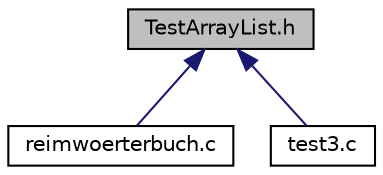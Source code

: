 digraph "TestArrayList.h"
{
  edge [fontname="Helvetica",fontsize="10",labelfontname="Helvetica",labelfontsize="10"];
  node [fontname="Helvetica",fontsize="10",shape=record];
  Node1 [label="TestArrayList.h",height=0.2,width=0.4,color="black", fillcolor="grey75", style="filled" fontcolor="black"];
  Node1 -> Node2 [dir="back",color="midnightblue",fontsize="10",style="solid"];
  Node2 [label="reimwoerterbuch.c",height=0.2,width=0.4,color="black", fillcolor="white", style="filled",URL="$reimwoerterbuch_8c.html"];
  Node1 -> Node3 [dir="back",color="midnightblue",fontsize="10",style="solid"];
  Node3 [label="test3.c",height=0.2,width=0.4,color="black", fillcolor="white", style="filled",URL="$test3_8c.html"];
}
